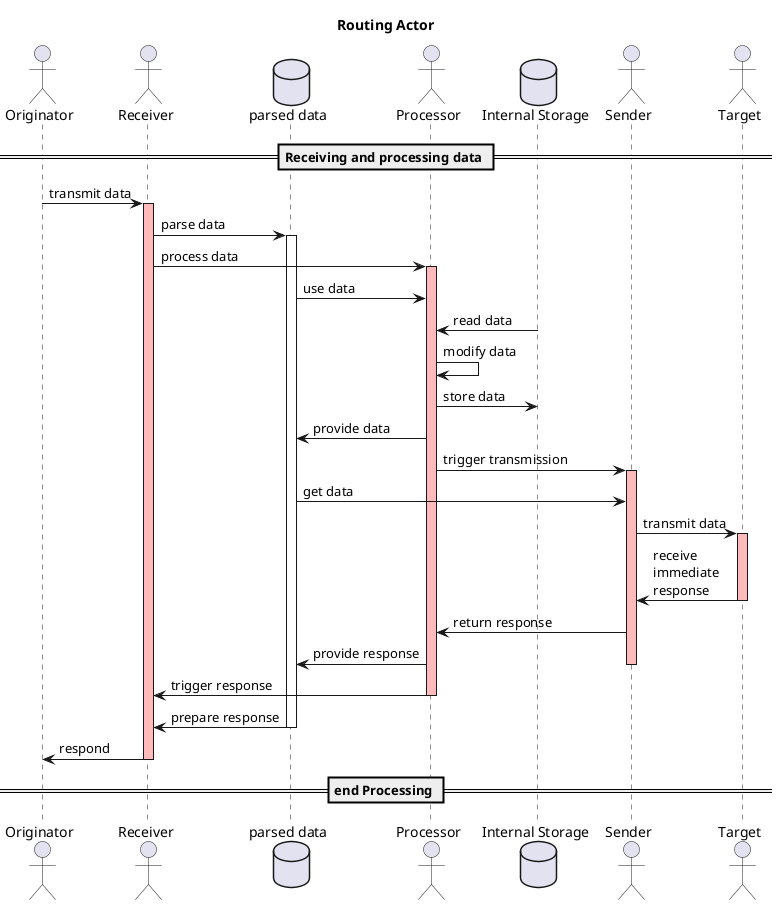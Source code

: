 @startuml

title "Routing Actor"

actor "Originator" as orig
actor "Receiver" as receiver
database "parsed data" as data
actor "Processor" as processor
database "Internal Storage" as db
actor "Sender" as sender
actor "Target" as target

== Receiving and processing data ==

orig -> receiver : transmit data
activate receiver #FFBBBB

receiver -> data : parse data
activate data
receiver -> processor : process data
activate processor #FFBBBB

data -> processor : use data
db -> processor : read data
processor -> processor : modify data

processor -> db : store data

processor -> data : provide data

processor -> sender : trigger transmission
activate sender #ffbbbb
data -> sender : get data

sender -> target : transmit data
activate target #fbb
target -> sender : receive \nimmediate \nresponse
deactivate target

sender -> processor  : return response
processor -> data : provide response
deactivate sender

processor -> receiver : trigger response
deactivate processor

data -> receiver : prepare response
deactivate data

receiver -> orig : respond
deactivate receiver

== end Processing ==

@enduml